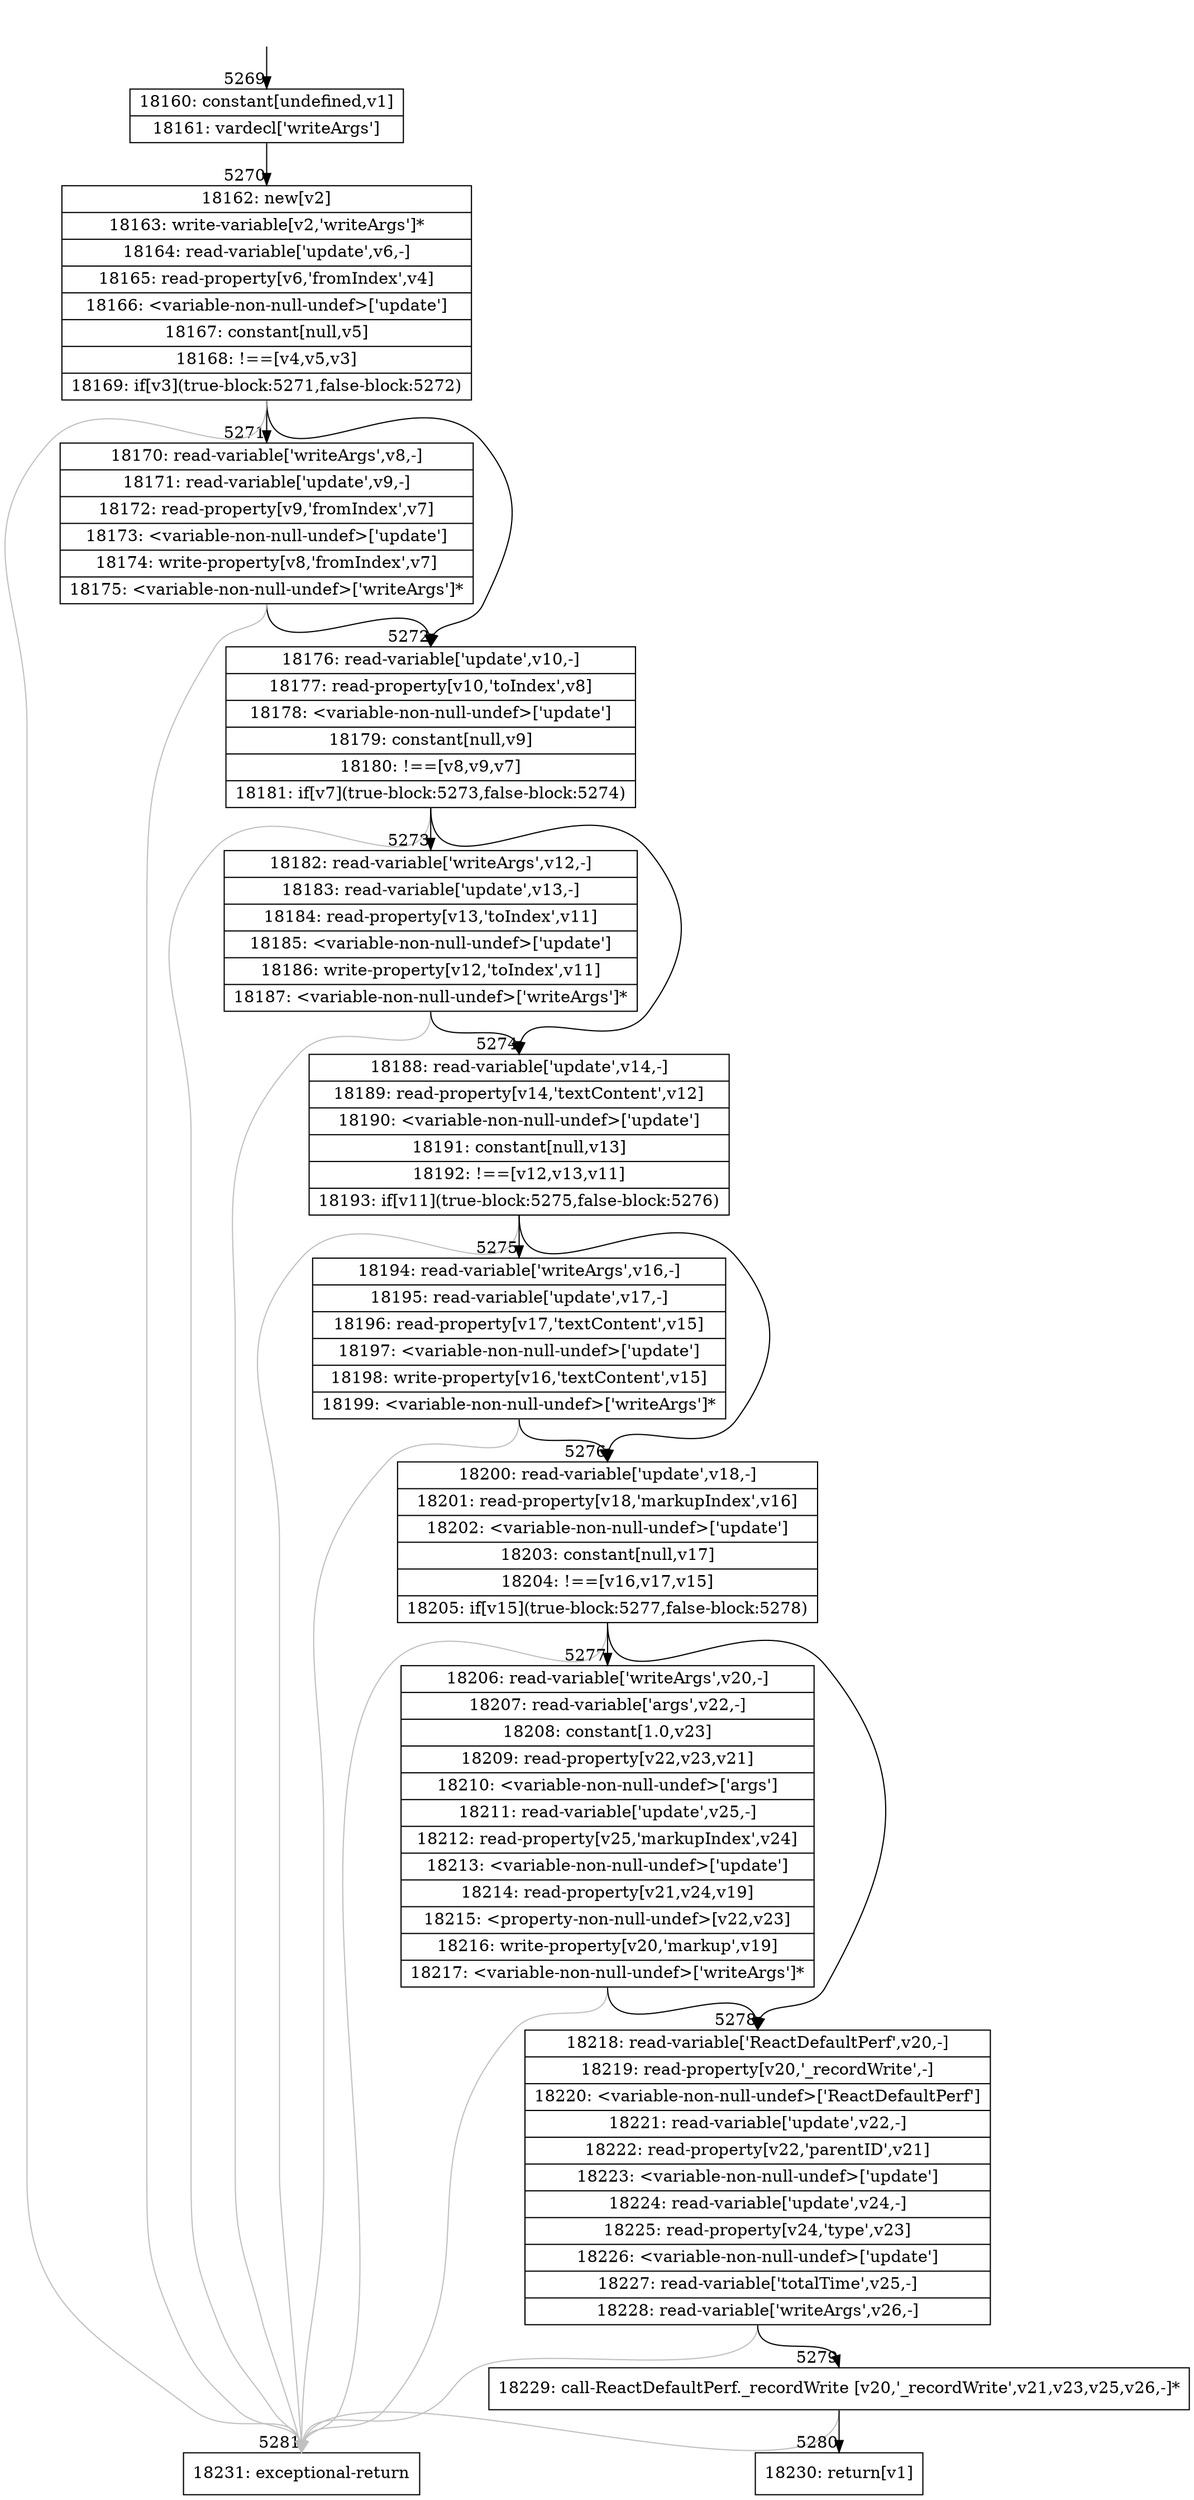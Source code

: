 digraph {
rankdir="TD"
BB_entry361[shape=none,label=""];
BB_entry361 -> BB5269 [tailport=s, headport=n, headlabel="    5269"]
BB5269 [shape=record label="{18160: constant[undefined,v1]|18161: vardecl['writeArgs']}" ] 
BB5269 -> BB5270 [tailport=s, headport=n, headlabel="      5270"]
BB5270 [shape=record label="{18162: new[v2]|18163: write-variable[v2,'writeArgs']*|18164: read-variable['update',v6,-]|18165: read-property[v6,'fromIndex',v4]|18166: \<variable-non-null-undef\>['update']|18167: constant[null,v5]|18168: !==[v4,v5,v3]|18169: if[v3](true-block:5271,false-block:5272)}" ] 
BB5270 -> BB5271 [tailport=s, headport=n, headlabel="      5271"]
BB5270 -> BB5272 [tailport=s, headport=n, headlabel="      5272"]
BB5270 -> BB5281 [tailport=s, headport=n, color=gray, headlabel="      5281"]
BB5271 [shape=record label="{18170: read-variable['writeArgs',v8,-]|18171: read-variable['update',v9,-]|18172: read-property[v9,'fromIndex',v7]|18173: \<variable-non-null-undef\>['update']|18174: write-property[v8,'fromIndex',v7]|18175: \<variable-non-null-undef\>['writeArgs']*}" ] 
BB5271 -> BB5272 [tailport=s, headport=n]
BB5271 -> BB5281 [tailport=s, headport=n, color=gray]
BB5272 [shape=record label="{18176: read-variable['update',v10,-]|18177: read-property[v10,'toIndex',v8]|18178: \<variable-non-null-undef\>['update']|18179: constant[null,v9]|18180: !==[v8,v9,v7]|18181: if[v7](true-block:5273,false-block:5274)}" ] 
BB5272 -> BB5273 [tailport=s, headport=n, headlabel="      5273"]
BB5272 -> BB5274 [tailport=s, headport=n, headlabel="      5274"]
BB5272 -> BB5281 [tailport=s, headport=n, color=gray]
BB5273 [shape=record label="{18182: read-variable['writeArgs',v12,-]|18183: read-variable['update',v13,-]|18184: read-property[v13,'toIndex',v11]|18185: \<variable-non-null-undef\>['update']|18186: write-property[v12,'toIndex',v11]|18187: \<variable-non-null-undef\>['writeArgs']*}" ] 
BB5273 -> BB5274 [tailport=s, headport=n]
BB5273 -> BB5281 [tailport=s, headport=n, color=gray]
BB5274 [shape=record label="{18188: read-variable['update',v14,-]|18189: read-property[v14,'textContent',v12]|18190: \<variable-non-null-undef\>['update']|18191: constant[null,v13]|18192: !==[v12,v13,v11]|18193: if[v11](true-block:5275,false-block:5276)}" ] 
BB5274 -> BB5275 [tailport=s, headport=n, headlabel="      5275"]
BB5274 -> BB5276 [tailport=s, headport=n, headlabel="      5276"]
BB5274 -> BB5281 [tailport=s, headport=n, color=gray]
BB5275 [shape=record label="{18194: read-variable['writeArgs',v16,-]|18195: read-variable['update',v17,-]|18196: read-property[v17,'textContent',v15]|18197: \<variable-non-null-undef\>['update']|18198: write-property[v16,'textContent',v15]|18199: \<variable-non-null-undef\>['writeArgs']*}" ] 
BB5275 -> BB5276 [tailport=s, headport=n]
BB5275 -> BB5281 [tailport=s, headport=n, color=gray]
BB5276 [shape=record label="{18200: read-variable['update',v18,-]|18201: read-property[v18,'markupIndex',v16]|18202: \<variable-non-null-undef\>['update']|18203: constant[null,v17]|18204: !==[v16,v17,v15]|18205: if[v15](true-block:5277,false-block:5278)}" ] 
BB5276 -> BB5277 [tailport=s, headport=n, headlabel="      5277"]
BB5276 -> BB5278 [tailport=s, headport=n, headlabel="      5278"]
BB5276 -> BB5281 [tailport=s, headport=n, color=gray]
BB5277 [shape=record label="{18206: read-variable['writeArgs',v20,-]|18207: read-variable['args',v22,-]|18208: constant[1.0,v23]|18209: read-property[v22,v23,v21]|18210: \<variable-non-null-undef\>['args']|18211: read-variable['update',v25,-]|18212: read-property[v25,'markupIndex',v24]|18213: \<variable-non-null-undef\>['update']|18214: read-property[v21,v24,v19]|18215: \<property-non-null-undef\>[v22,v23]|18216: write-property[v20,'markup',v19]|18217: \<variable-non-null-undef\>['writeArgs']*}" ] 
BB5277 -> BB5278 [tailport=s, headport=n]
BB5277 -> BB5281 [tailport=s, headport=n, color=gray]
BB5278 [shape=record label="{18218: read-variable['ReactDefaultPerf',v20,-]|18219: read-property[v20,'_recordWrite',-]|18220: \<variable-non-null-undef\>['ReactDefaultPerf']|18221: read-variable['update',v22,-]|18222: read-property[v22,'parentID',v21]|18223: \<variable-non-null-undef\>['update']|18224: read-variable['update',v24,-]|18225: read-property[v24,'type',v23]|18226: \<variable-non-null-undef\>['update']|18227: read-variable['totalTime',v25,-]|18228: read-variable['writeArgs',v26,-]}" ] 
BB5278 -> BB5279 [tailport=s, headport=n, headlabel="      5279"]
BB5278 -> BB5281 [tailport=s, headport=n, color=gray]
BB5279 [shape=record label="{18229: call-ReactDefaultPerf._recordWrite [v20,'_recordWrite',v21,v23,v25,v26,-]*}" ] 
BB5279 -> BB5280 [tailport=s, headport=n, headlabel="      5280"]
BB5279 -> BB5281 [tailport=s, headport=n, color=gray]
BB5280 [shape=record label="{18230: return[v1]}" ] 
BB5281 [shape=record label="{18231: exceptional-return}" ] 
//#$~ 9558
}
